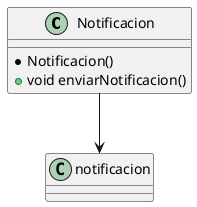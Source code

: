 @startuml
Class Notificacion {
    * Notificacion()
    + void enviarNotificacion()
}

Notificacion --> notificacion

Object notificacion{
}

@enduml